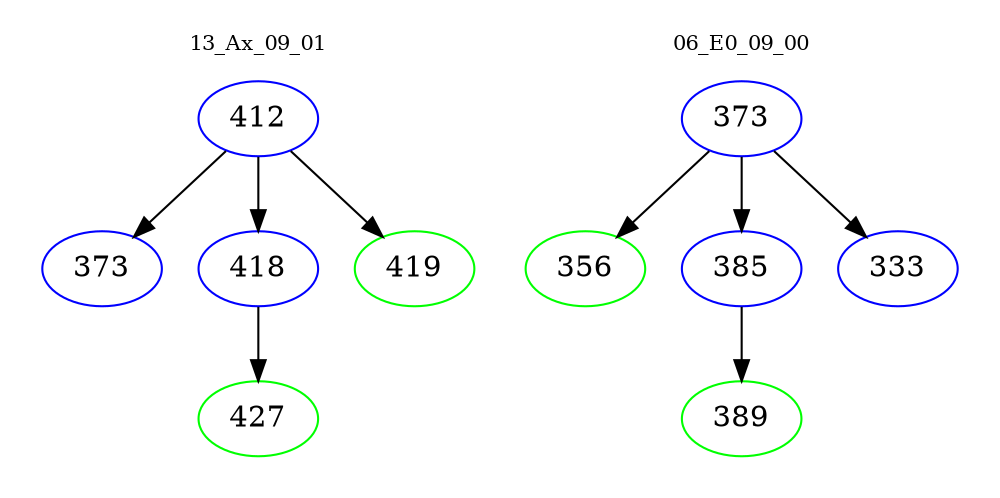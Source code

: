 digraph{
subgraph cluster_0 {
color = white
label = "13_Ax_09_01";
fontsize=10;
T0_412 [label="412", color="blue"]
T0_412 -> T0_373 [color="black"]
T0_373 [label="373", color="blue"]
T0_412 -> T0_418 [color="black"]
T0_418 [label="418", color="blue"]
T0_418 -> T0_427 [color="black"]
T0_427 [label="427", color="green"]
T0_412 -> T0_419 [color="black"]
T0_419 [label="419", color="green"]
}
subgraph cluster_1 {
color = white
label = "06_E0_09_00";
fontsize=10;
T1_373 [label="373", color="blue"]
T1_373 -> T1_356 [color="black"]
T1_356 [label="356", color="green"]
T1_373 -> T1_385 [color="black"]
T1_385 [label="385", color="blue"]
T1_385 -> T1_389 [color="black"]
T1_389 [label="389", color="green"]
T1_373 -> T1_333 [color="black"]
T1_333 [label="333", color="blue"]
}
}
